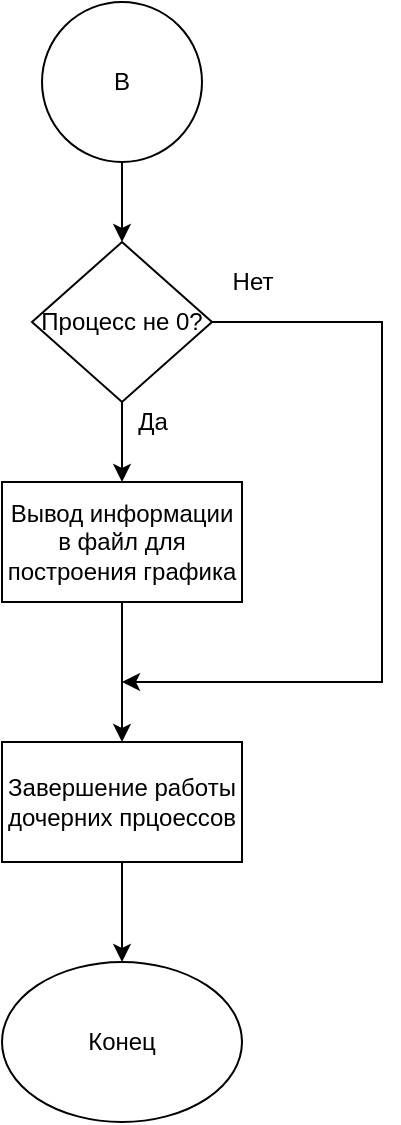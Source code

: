 <mxfile version="18.0.6" type="device"><diagram id="8j4soq-yiO-y8n2wxHQ-" name="Страница 1"><mxGraphModel dx="1102" dy="-1473" grid="1" gridSize="10" guides="1" tooltips="1" connect="1" arrows="1" fold="1" page="1" pageScale="1" pageWidth="827" pageHeight="1169" math="0" shadow="0"><root><mxCell id="0"/><mxCell id="1" parent="0"/><mxCell id="P1HMPFs_EhYrVEQ-yFqL-39" value="" style="edgeStyle=orthogonalEdgeStyle;rounded=0;orthogonalLoop=1;jettySize=auto;html=1;" parent="1" source="P1HMPFs_EhYrVEQ-yFqL-37" target="P1HMPFs_EhYrVEQ-yFqL-38" edge="1"><mxGeometry relative="1" as="geometry"/></mxCell><mxCell id="P1HMPFs_EhYrVEQ-yFqL-44" style="edgeStyle=orthogonalEdgeStyle;rounded=0;orthogonalLoop=1;jettySize=auto;html=1;exitX=1;exitY=0.5;exitDx=0;exitDy=0;" parent="1" source="P1HMPFs_EhYrVEQ-yFqL-37" edge="1"><mxGeometry relative="1" as="geometry"><mxPoint x="415" y="2740" as="targetPoint"/><Array as="points"><mxPoint x="545" y="2560"/><mxPoint x="545" y="2740"/></Array></mxGeometry></mxCell><mxCell id="P1HMPFs_EhYrVEQ-yFqL-37" value="&lt;span style=&quot;&quot;&gt;Процесс не 0?&lt;/span&gt;" style="rhombus;whiteSpace=wrap;html=1;" parent="1" vertex="1"><mxGeometry x="370" y="2520" width="90" height="80" as="geometry"/></mxCell><mxCell id="P1HMPFs_EhYrVEQ-yFqL-43" value="" style="edgeStyle=orthogonalEdgeStyle;rounded=0;orthogonalLoop=1;jettySize=auto;html=1;" parent="1" source="P1HMPFs_EhYrVEQ-yFqL-38" target="P1HMPFs_EhYrVEQ-yFqL-40" edge="1"><mxGeometry relative="1" as="geometry"/></mxCell><mxCell id="P1HMPFs_EhYrVEQ-yFqL-38" value="Вывод информации в файл для построения графика" style="rounded=0;whiteSpace=wrap;html=1;" parent="1" vertex="1"><mxGeometry x="355" y="2640" width="120" height="60" as="geometry"/></mxCell><mxCell id="P1HMPFs_EhYrVEQ-yFqL-42" value="" style="edgeStyle=orthogonalEdgeStyle;rounded=0;orthogonalLoop=1;jettySize=auto;html=1;" parent="1" source="P1HMPFs_EhYrVEQ-yFqL-40" target="P1HMPFs_EhYrVEQ-yFqL-41" edge="1"><mxGeometry relative="1" as="geometry"/></mxCell><mxCell id="P1HMPFs_EhYrVEQ-yFqL-40" value="Завершение работы дочерних прцоессов" style="rounded=0;whiteSpace=wrap;html=1;" parent="1" vertex="1"><mxGeometry x="355" y="2770" width="120" height="60" as="geometry"/></mxCell><mxCell id="P1HMPFs_EhYrVEQ-yFqL-41" value="Конец" style="ellipse;whiteSpace=wrap;html=1;" parent="1" vertex="1"><mxGeometry x="355" y="2880" width="120" height="80" as="geometry"/></mxCell><mxCell id="OgJkGvnBz39-vCkASd50-3" value="" style="edgeStyle=orthogonalEdgeStyle;rounded=0;orthogonalLoop=1;jettySize=auto;html=1;" parent="1" source="OgJkGvnBz39-vCkASd50-2" target="P1HMPFs_EhYrVEQ-yFqL-37" edge="1"><mxGeometry relative="1" as="geometry"/></mxCell><mxCell id="OgJkGvnBz39-vCkASd50-2" value="B" style="ellipse;whiteSpace=wrap;html=1;aspect=fixed;" parent="1" vertex="1"><mxGeometry x="375" y="2400" width="80" height="80" as="geometry"/></mxCell><mxCell id="6-C02LB5A2YtCzLfOpWX-1" value="Да" style="text;html=1;align=center;verticalAlign=middle;resizable=0;points=[];autosize=1;strokeColor=none;fillColor=none;" vertex="1" parent="1"><mxGeometry x="415" y="2600" width="30" height="20" as="geometry"/></mxCell><mxCell id="6-C02LB5A2YtCzLfOpWX-2" value="Нет" style="text;html=1;align=center;verticalAlign=middle;resizable=0;points=[];autosize=1;strokeColor=none;fillColor=none;" vertex="1" parent="1"><mxGeometry x="460" y="2530" width="40" height="20" as="geometry"/></mxCell></root></mxGraphModel></diagram></mxfile>